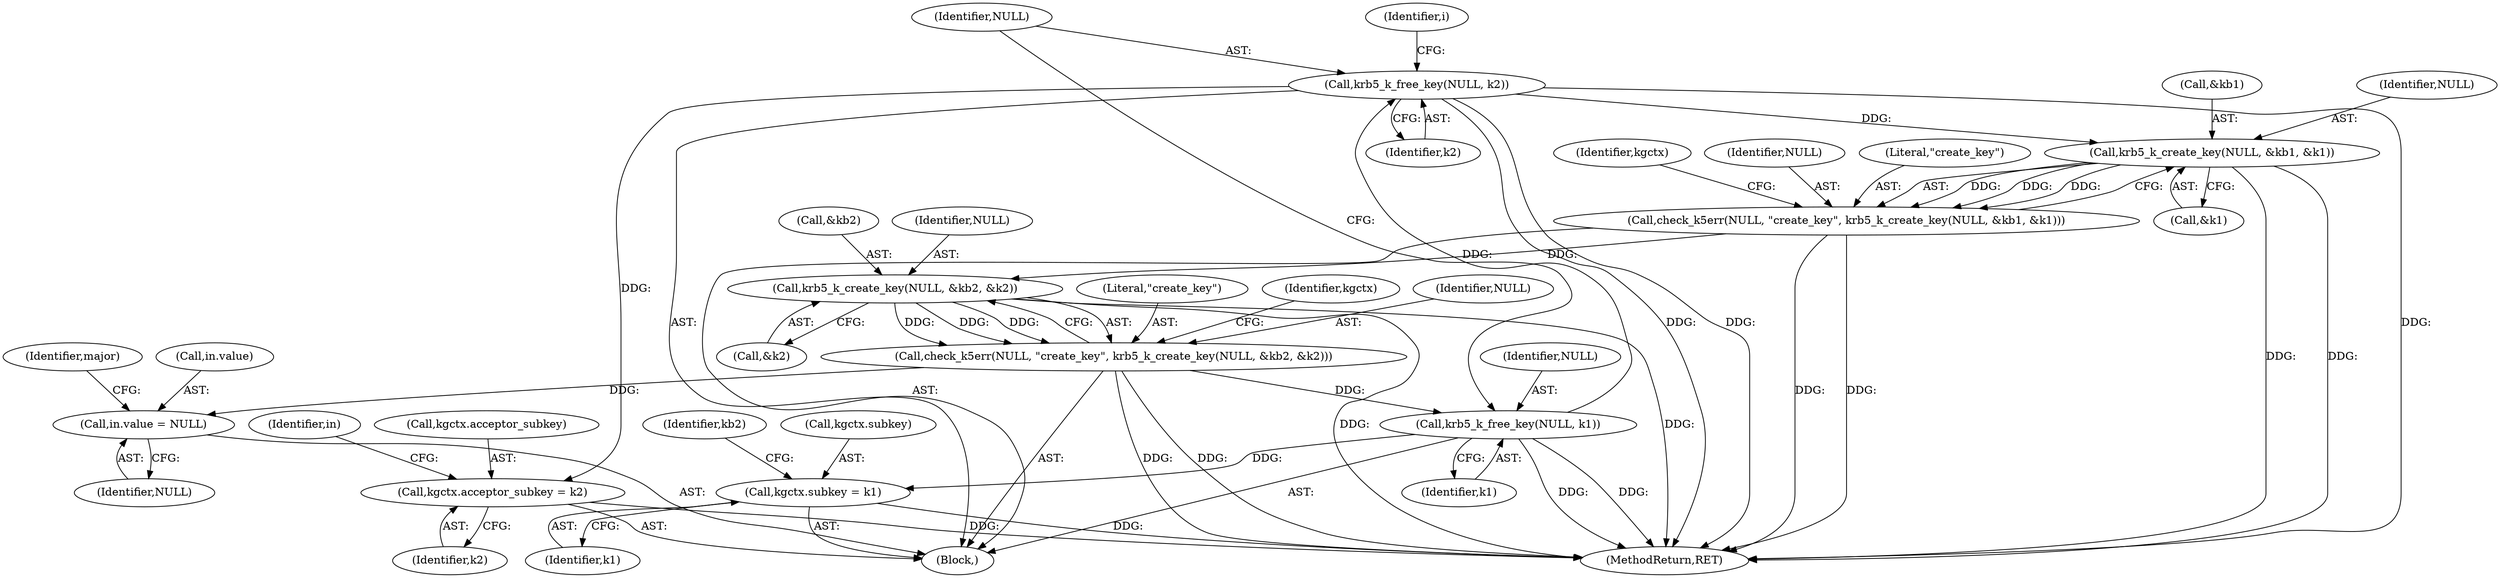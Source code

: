 digraph "0_krb5_82dc33da50338ac84c7b4102dc6513d897d0506a_11@API" {
"1000401" [label="(Call,krb5_k_free_key(NULL, k2))"];
"1000398" [label="(Call,krb5_k_free_key(NULL, k1))"];
"1000238" [label="(Call,check_k5err(NULL, \"create_key\", krb5_k_create_key(NULL, &kb2, &k2)))"];
"1000241" [label="(Call,krb5_k_create_key(NULL, &kb2, &k2))"];
"1000204" [label="(Call,check_k5err(NULL, \"create_key\", krb5_k_create_key(NULL, &kb1, &k1)))"];
"1000207" [label="(Call,krb5_k_create_key(NULL, &kb1, &k1))"];
"1000401" [label="(Call,krb5_k_free_key(NULL, k2))"];
"1000257" [label="(Call,in.value = NULL)"];
"1000213" [label="(Call,kgctx.subkey = k1)"];
"1000247" [label="(Call,kgctx.acceptor_subkey = k2)"];
"1000251" [label="(Identifier,k2)"];
"1000240" [label="(Literal,\"create_key\")"];
"1000217" [label="(Identifier,k1)"];
"1000403" [label="(Identifier,k2)"];
"1000401" [label="(Call,krb5_k_free_key(NULL, k2))"];
"1000263" [label="(Identifier,major)"];
"1000249" [label="(Identifier,kgctx)"];
"1000261" [label="(Identifier,NULL)"];
"1000245" [label="(Call,&k2)"];
"1000243" [label="(Call,&kb2)"];
"1000215" [label="(Identifier,kgctx)"];
"1000257" [label="(Call,in.value = NULL)"];
"1000213" [label="(Call,kgctx.subkey = k1)"];
"1000406" [label="(MethodReturn,RET)"];
"1000204" [label="(Call,check_k5err(NULL, \"create_key\", krb5_k_create_key(NULL, &kb1, &k1)))"];
"1000247" [label="(Call,kgctx.acceptor_subkey = k2)"];
"1000214" [label="(Call,kgctx.subkey)"];
"1000211" [label="(Call,&k1)"];
"1000402" [label="(Identifier,NULL)"];
"1000209" [label="(Call,&kb1)"];
"1000242" [label="(Identifier,NULL)"];
"1000254" [label="(Identifier,in)"];
"1000205" [label="(Identifier,NULL)"];
"1000206" [label="(Literal,\"create_key\")"];
"1000398" [label="(Call,krb5_k_free_key(NULL, k1))"];
"1000239" [label="(Identifier,NULL)"];
"1000258" [label="(Call,in.value)"];
"1000182" [label="(Identifier,i)"];
"1000241" [label="(Call,krb5_k_create_key(NULL, &kb2, &k2))"];
"1000399" [label="(Identifier,NULL)"];
"1000208" [label="(Identifier,NULL)"];
"1000238" [label="(Call,check_k5err(NULL, \"create_key\", krb5_k_create_key(NULL, &kb2, &k2)))"];
"1000220" [label="(Identifier,kb2)"];
"1000400" [label="(Identifier,k1)"];
"1000183" [label="(Block,)"];
"1000207" [label="(Call,krb5_k_create_key(NULL, &kb1, &k1))"];
"1000248" [label="(Call,kgctx.acceptor_subkey)"];
"1000401" -> "1000183"  [label="AST: "];
"1000401" -> "1000403"  [label="CFG: "];
"1000402" -> "1000401"  [label="AST: "];
"1000403" -> "1000401"  [label="AST: "];
"1000182" -> "1000401"  [label="CFG: "];
"1000401" -> "1000406"  [label="DDG: "];
"1000401" -> "1000406"  [label="DDG: "];
"1000401" -> "1000406"  [label="DDG: "];
"1000401" -> "1000207"  [label="DDG: "];
"1000401" -> "1000247"  [label="DDG: "];
"1000398" -> "1000401"  [label="DDG: "];
"1000398" -> "1000183"  [label="AST: "];
"1000398" -> "1000400"  [label="CFG: "];
"1000399" -> "1000398"  [label="AST: "];
"1000400" -> "1000398"  [label="AST: "];
"1000402" -> "1000398"  [label="CFG: "];
"1000398" -> "1000406"  [label="DDG: "];
"1000398" -> "1000406"  [label="DDG: "];
"1000398" -> "1000213"  [label="DDG: "];
"1000238" -> "1000398"  [label="DDG: "];
"1000238" -> "1000183"  [label="AST: "];
"1000238" -> "1000241"  [label="CFG: "];
"1000239" -> "1000238"  [label="AST: "];
"1000240" -> "1000238"  [label="AST: "];
"1000241" -> "1000238"  [label="AST: "];
"1000249" -> "1000238"  [label="CFG: "];
"1000238" -> "1000406"  [label="DDG: "];
"1000238" -> "1000406"  [label="DDG: "];
"1000241" -> "1000238"  [label="DDG: "];
"1000241" -> "1000238"  [label="DDG: "];
"1000241" -> "1000238"  [label="DDG: "];
"1000238" -> "1000257"  [label="DDG: "];
"1000241" -> "1000245"  [label="CFG: "];
"1000242" -> "1000241"  [label="AST: "];
"1000243" -> "1000241"  [label="AST: "];
"1000245" -> "1000241"  [label="AST: "];
"1000241" -> "1000406"  [label="DDG: "];
"1000241" -> "1000406"  [label="DDG: "];
"1000204" -> "1000241"  [label="DDG: "];
"1000204" -> "1000183"  [label="AST: "];
"1000204" -> "1000207"  [label="CFG: "];
"1000205" -> "1000204"  [label="AST: "];
"1000206" -> "1000204"  [label="AST: "];
"1000207" -> "1000204"  [label="AST: "];
"1000215" -> "1000204"  [label="CFG: "];
"1000204" -> "1000406"  [label="DDG: "];
"1000204" -> "1000406"  [label="DDG: "];
"1000207" -> "1000204"  [label="DDG: "];
"1000207" -> "1000204"  [label="DDG: "];
"1000207" -> "1000204"  [label="DDG: "];
"1000207" -> "1000211"  [label="CFG: "];
"1000208" -> "1000207"  [label="AST: "];
"1000209" -> "1000207"  [label="AST: "];
"1000211" -> "1000207"  [label="AST: "];
"1000207" -> "1000406"  [label="DDG: "];
"1000207" -> "1000406"  [label="DDG: "];
"1000257" -> "1000183"  [label="AST: "];
"1000257" -> "1000261"  [label="CFG: "];
"1000258" -> "1000257"  [label="AST: "];
"1000261" -> "1000257"  [label="AST: "];
"1000263" -> "1000257"  [label="CFG: "];
"1000213" -> "1000183"  [label="AST: "];
"1000213" -> "1000217"  [label="CFG: "];
"1000214" -> "1000213"  [label="AST: "];
"1000217" -> "1000213"  [label="AST: "];
"1000220" -> "1000213"  [label="CFG: "];
"1000213" -> "1000406"  [label="DDG: "];
"1000247" -> "1000183"  [label="AST: "];
"1000247" -> "1000251"  [label="CFG: "];
"1000248" -> "1000247"  [label="AST: "];
"1000251" -> "1000247"  [label="AST: "];
"1000254" -> "1000247"  [label="CFG: "];
"1000247" -> "1000406"  [label="DDG: "];
}
